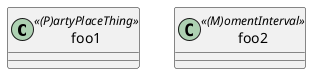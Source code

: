 {
  "sha1": "42j09evudsmlvw05vvxg31ikaar0c9a",
  "insertion": {
    "when": "2024-05-30T20:48:20.410Z",
    "url": "http://forum.plantuml.net/7348/how-do-i-change-the-spot-letter-by-stereotype",
    "user": "plantuml@gmail.com"
  }
}
@startuml
class foo1 << (P)artyPlaceThing >>
class foo2 << (M)omentInterval >>
@enduml

